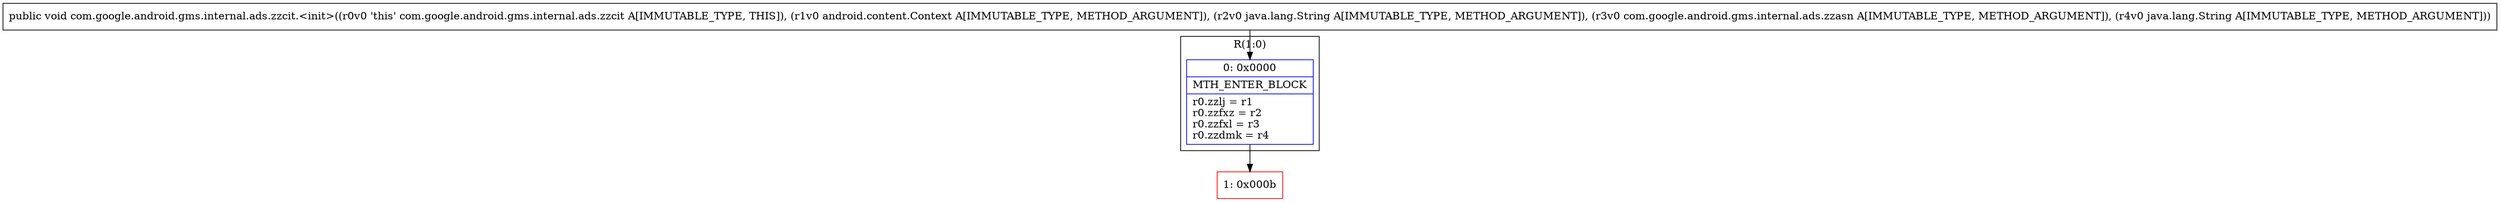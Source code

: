 digraph "CFG forcom.google.android.gms.internal.ads.zzcit.\<init\>(Landroid\/content\/Context;Ljava\/lang\/String;Lcom\/google\/android\/gms\/internal\/ads\/zzasn;Ljava\/lang\/String;)V" {
subgraph cluster_Region_535861166 {
label = "R(1:0)";
node [shape=record,color=blue];
Node_0 [shape=record,label="{0\:\ 0x0000|MTH_ENTER_BLOCK\l|r0.zzlj = r1\lr0.zzfxz = r2\lr0.zzfxl = r3\lr0.zzdmk = r4\l}"];
}
Node_1 [shape=record,color=red,label="{1\:\ 0x000b}"];
MethodNode[shape=record,label="{public void com.google.android.gms.internal.ads.zzcit.\<init\>((r0v0 'this' com.google.android.gms.internal.ads.zzcit A[IMMUTABLE_TYPE, THIS]), (r1v0 android.content.Context A[IMMUTABLE_TYPE, METHOD_ARGUMENT]), (r2v0 java.lang.String A[IMMUTABLE_TYPE, METHOD_ARGUMENT]), (r3v0 com.google.android.gms.internal.ads.zzasn A[IMMUTABLE_TYPE, METHOD_ARGUMENT]), (r4v0 java.lang.String A[IMMUTABLE_TYPE, METHOD_ARGUMENT])) }"];
MethodNode -> Node_0;
Node_0 -> Node_1;
}

